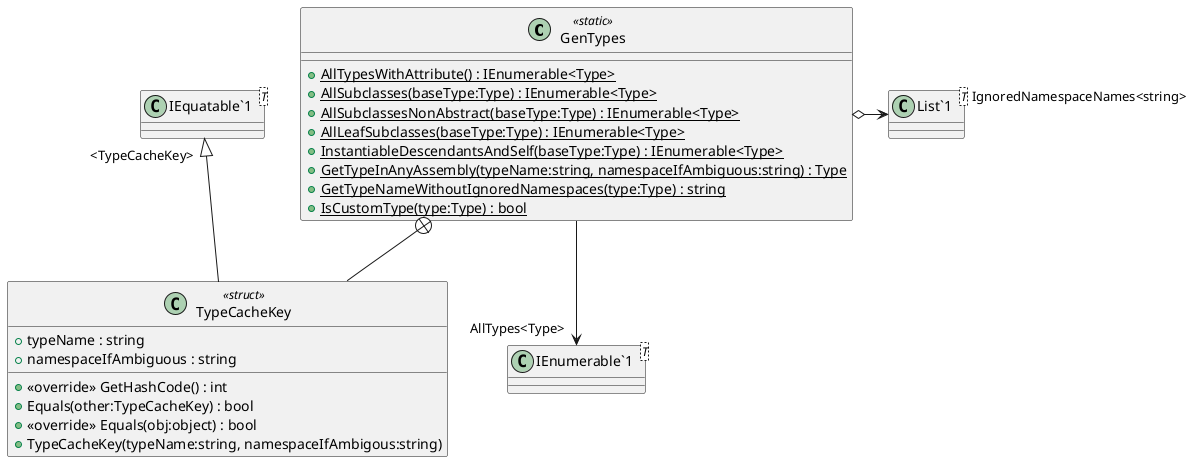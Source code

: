 @startuml
class GenTypes <<static>> {
    + {static} AllTypesWithAttribute() : IEnumerable<Type>
    + {static} AllSubclasses(baseType:Type) : IEnumerable<Type>
    + {static} AllSubclassesNonAbstract(baseType:Type) : IEnumerable<Type>
    + {static} AllLeafSubclasses(baseType:Type) : IEnumerable<Type>
    + {static} InstantiableDescendantsAndSelf(baseType:Type) : IEnumerable<Type>
    + {static} GetTypeInAnyAssembly(typeName:string, namespaceIfAmbiguous:string) : Type
    + {static} GetTypeNameWithoutIgnoredNamespaces(type:Type) : string
    + {static} IsCustomType(type:Type) : bool
}
class TypeCacheKey <<struct>> {
    + typeName : string
    + namespaceIfAmbiguous : string
    + <<override>> GetHashCode() : int
    + Equals(other:TypeCacheKey) : bool
    + <<override>> Equals(obj:object) : bool
    + TypeCacheKey(typeName:string, namespaceIfAmbigous:string)
}
class "List`1"<T> {
}
class "IEnumerable`1"<T> {
}
class "IEquatable`1"<T> {
}
GenTypes o-> "IgnoredNamespaceNames<string>" "List`1"
GenTypes --> "AllTypes<Type>" "IEnumerable`1"
GenTypes +-- TypeCacheKey
"IEquatable`1" "<TypeCacheKey>" <|-- TypeCacheKey
@enduml
